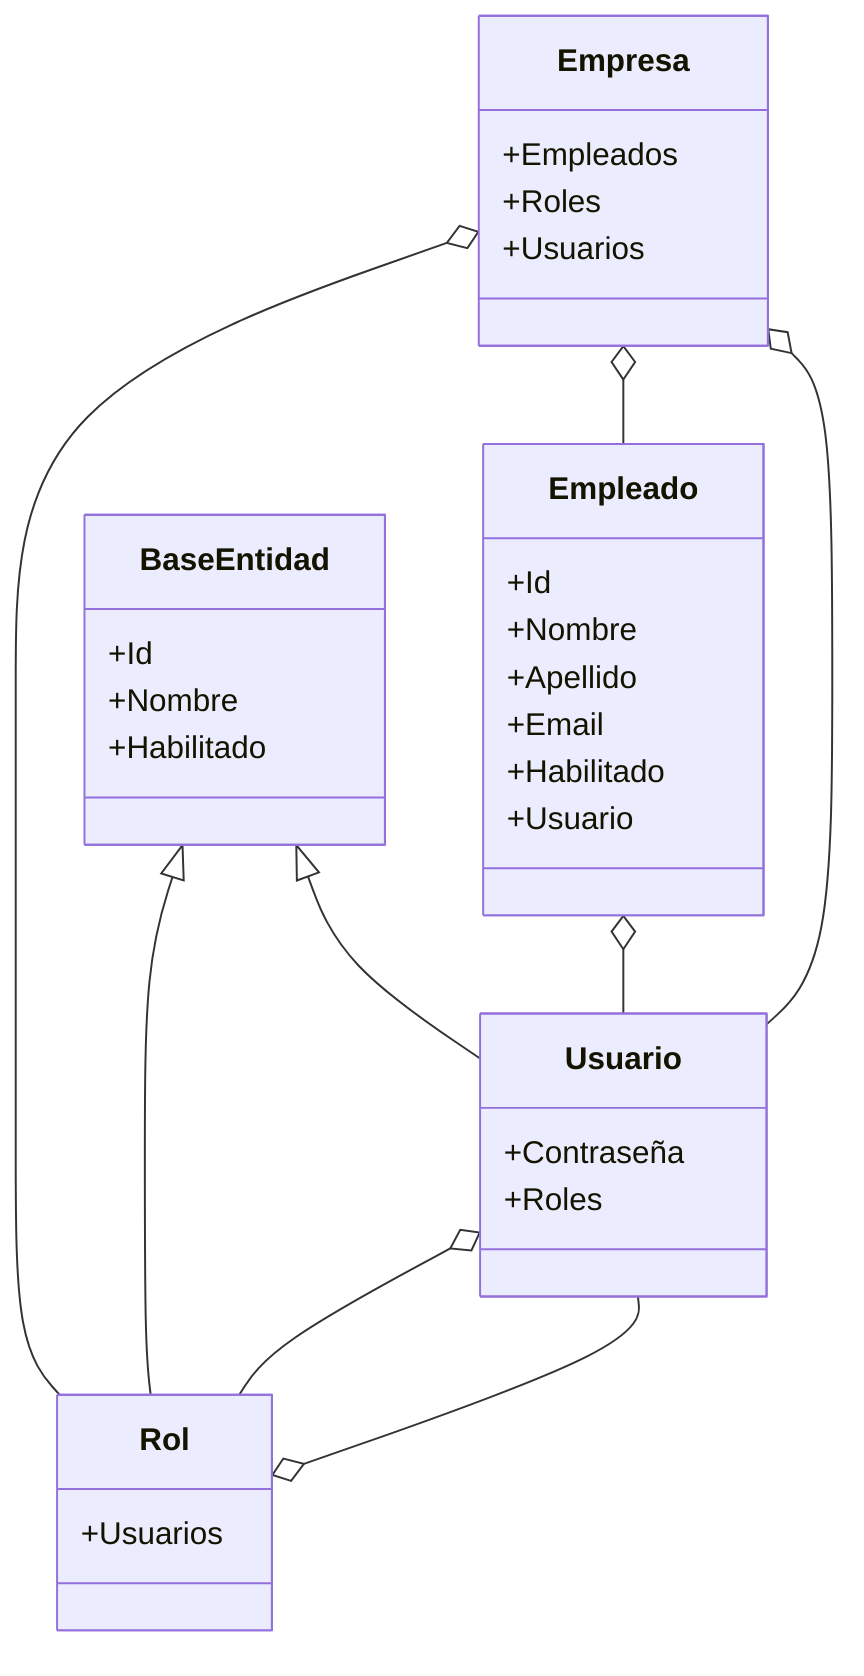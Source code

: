 classDiagram
    Empleado o-- Usuario
    Empresa o-- Rol
    Empresa o-- Empleado
    Empresa o-- Usuario

    Rol o-- Usuario
    Usuario o-- Rol

    BaseEntidad <|-- Rol
    BaseEntidad <|-- Usuario

    class BaseEntidad
    BaseEntidad: +Id
    BaseEntidad: +Nombre
    BaseEntidad: +Habilitado

    class Usuario
    Usuario: +Contraseña
    Usuario: +Roles

    class Empleado
    Empleado: +Id
    Empleado: +Nombre
    Empleado: +Apellido
    Empleado: +Email
    Empleado: +Habilitado
    Empleado: +Usuario

    class Rol
    Rol: +Usuarios

    class Empresa
    Empresa: +Empleados
    Empresa: +Roles
    Empresa: +Usuarios